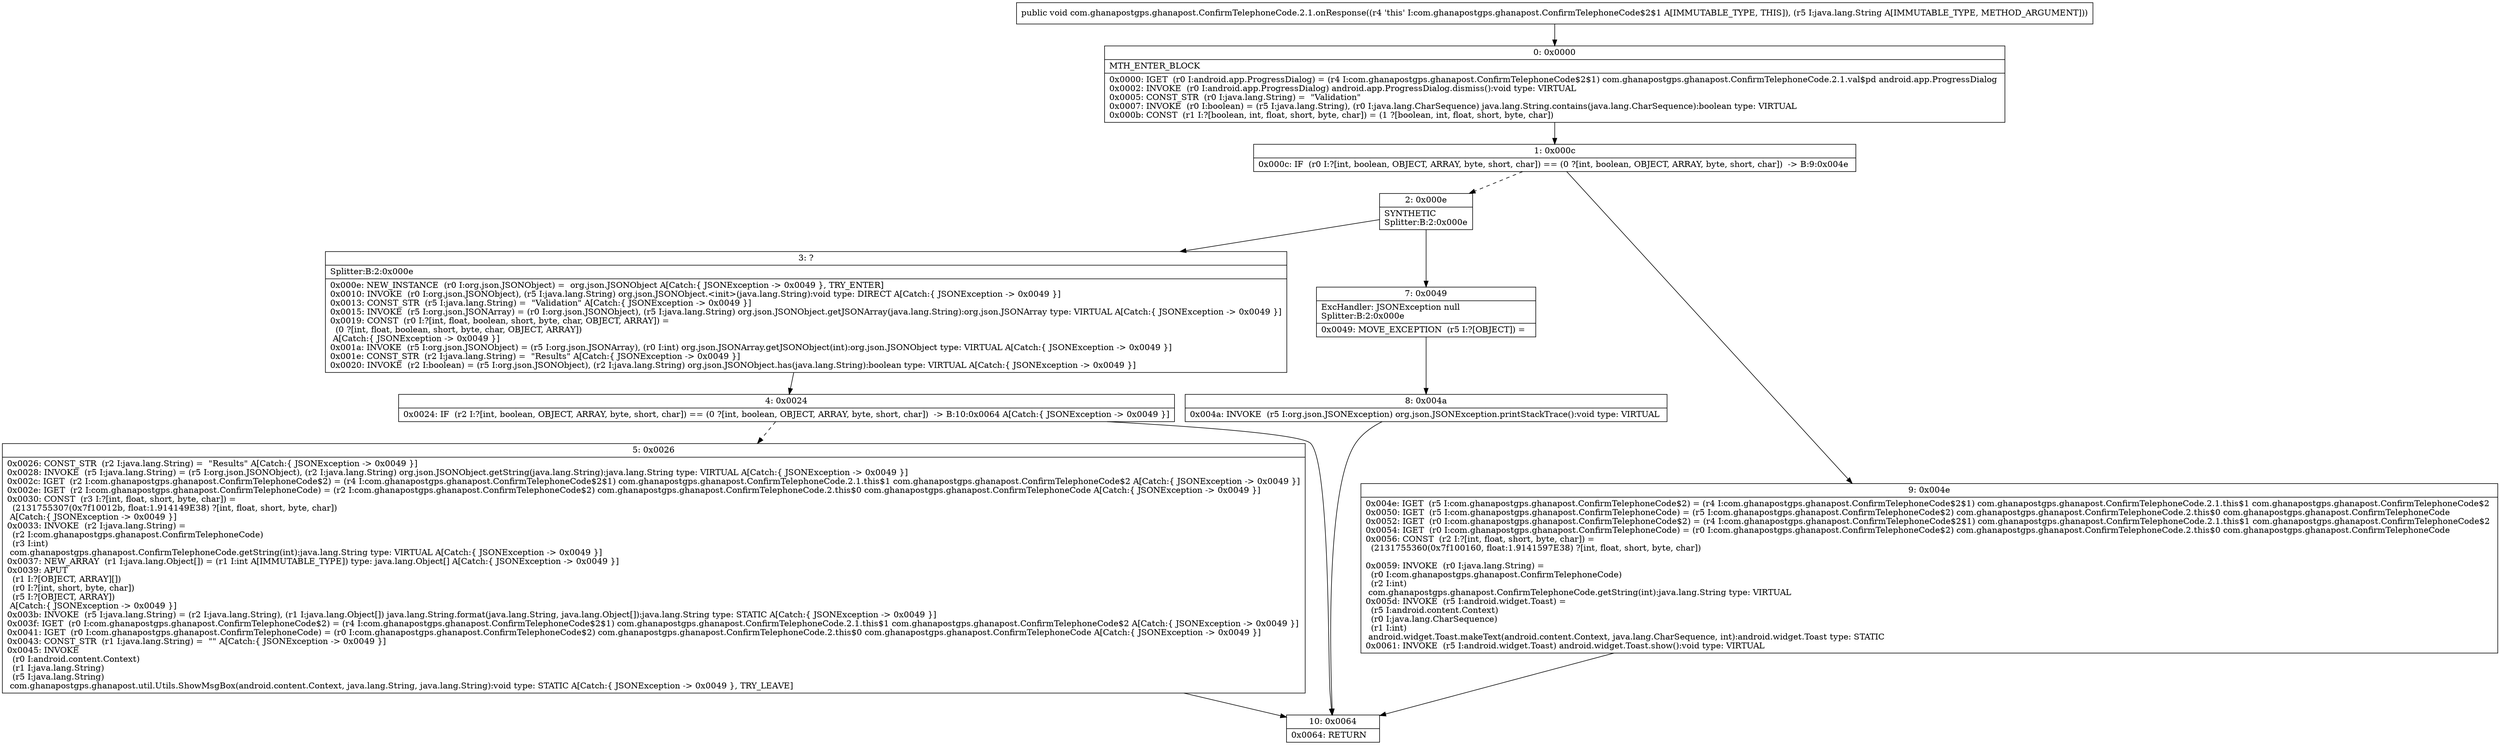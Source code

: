 digraph "CFG forcom.ghanapostgps.ghanapost.ConfirmTelephoneCode.2.1.onResponse(Ljava\/lang\/String;)V" {
Node_0 [shape=record,label="{0\:\ 0x0000|MTH_ENTER_BLOCK\l|0x0000: IGET  (r0 I:android.app.ProgressDialog) = (r4 I:com.ghanapostgps.ghanapost.ConfirmTelephoneCode$2$1) com.ghanapostgps.ghanapost.ConfirmTelephoneCode.2.1.val$pd android.app.ProgressDialog \l0x0002: INVOKE  (r0 I:android.app.ProgressDialog) android.app.ProgressDialog.dismiss():void type: VIRTUAL \l0x0005: CONST_STR  (r0 I:java.lang.String) =  \"Validation\" \l0x0007: INVOKE  (r0 I:boolean) = (r5 I:java.lang.String), (r0 I:java.lang.CharSequence) java.lang.String.contains(java.lang.CharSequence):boolean type: VIRTUAL \l0x000b: CONST  (r1 I:?[boolean, int, float, short, byte, char]) = (1 ?[boolean, int, float, short, byte, char]) \l}"];
Node_1 [shape=record,label="{1\:\ 0x000c|0x000c: IF  (r0 I:?[int, boolean, OBJECT, ARRAY, byte, short, char]) == (0 ?[int, boolean, OBJECT, ARRAY, byte, short, char])  \-\> B:9:0x004e \l}"];
Node_2 [shape=record,label="{2\:\ 0x000e|SYNTHETIC\lSplitter:B:2:0x000e\l}"];
Node_3 [shape=record,label="{3\:\ ?|Splitter:B:2:0x000e\l|0x000e: NEW_INSTANCE  (r0 I:org.json.JSONObject) =  org.json.JSONObject A[Catch:\{ JSONException \-\> 0x0049 \}, TRY_ENTER]\l0x0010: INVOKE  (r0 I:org.json.JSONObject), (r5 I:java.lang.String) org.json.JSONObject.\<init\>(java.lang.String):void type: DIRECT A[Catch:\{ JSONException \-\> 0x0049 \}]\l0x0013: CONST_STR  (r5 I:java.lang.String) =  \"Validation\" A[Catch:\{ JSONException \-\> 0x0049 \}]\l0x0015: INVOKE  (r5 I:org.json.JSONArray) = (r0 I:org.json.JSONObject), (r5 I:java.lang.String) org.json.JSONObject.getJSONArray(java.lang.String):org.json.JSONArray type: VIRTUAL A[Catch:\{ JSONException \-\> 0x0049 \}]\l0x0019: CONST  (r0 I:?[int, float, boolean, short, byte, char, OBJECT, ARRAY]) = \l  (0 ?[int, float, boolean, short, byte, char, OBJECT, ARRAY])\l A[Catch:\{ JSONException \-\> 0x0049 \}]\l0x001a: INVOKE  (r5 I:org.json.JSONObject) = (r5 I:org.json.JSONArray), (r0 I:int) org.json.JSONArray.getJSONObject(int):org.json.JSONObject type: VIRTUAL A[Catch:\{ JSONException \-\> 0x0049 \}]\l0x001e: CONST_STR  (r2 I:java.lang.String) =  \"Results\" A[Catch:\{ JSONException \-\> 0x0049 \}]\l0x0020: INVOKE  (r2 I:boolean) = (r5 I:org.json.JSONObject), (r2 I:java.lang.String) org.json.JSONObject.has(java.lang.String):boolean type: VIRTUAL A[Catch:\{ JSONException \-\> 0x0049 \}]\l}"];
Node_4 [shape=record,label="{4\:\ 0x0024|0x0024: IF  (r2 I:?[int, boolean, OBJECT, ARRAY, byte, short, char]) == (0 ?[int, boolean, OBJECT, ARRAY, byte, short, char])  \-\> B:10:0x0064 A[Catch:\{ JSONException \-\> 0x0049 \}]\l}"];
Node_5 [shape=record,label="{5\:\ 0x0026|0x0026: CONST_STR  (r2 I:java.lang.String) =  \"Results\" A[Catch:\{ JSONException \-\> 0x0049 \}]\l0x0028: INVOKE  (r5 I:java.lang.String) = (r5 I:org.json.JSONObject), (r2 I:java.lang.String) org.json.JSONObject.getString(java.lang.String):java.lang.String type: VIRTUAL A[Catch:\{ JSONException \-\> 0x0049 \}]\l0x002c: IGET  (r2 I:com.ghanapostgps.ghanapost.ConfirmTelephoneCode$2) = (r4 I:com.ghanapostgps.ghanapost.ConfirmTelephoneCode$2$1) com.ghanapostgps.ghanapost.ConfirmTelephoneCode.2.1.this$1 com.ghanapostgps.ghanapost.ConfirmTelephoneCode$2 A[Catch:\{ JSONException \-\> 0x0049 \}]\l0x002e: IGET  (r2 I:com.ghanapostgps.ghanapost.ConfirmTelephoneCode) = (r2 I:com.ghanapostgps.ghanapost.ConfirmTelephoneCode$2) com.ghanapostgps.ghanapost.ConfirmTelephoneCode.2.this$0 com.ghanapostgps.ghanapost.ConfirmTelephoneCode A[Catch:\{ JSONException \-\> 0x0049 \}]\l0x0030: CONST  (r3 I:?[int, float, short, byte, char]) = \l  (2131755307(0x7f10012b, float:1.914149E38) ?[int, float, short, byte, char])\l A[Catch:\{ JSONException \-\> 0x0049 \}]\l0x0033: INVOKE  (r2 I:java.lang.String) = \l  (r2 I:com.ghanapostgps.ghanapost.ConfirmTelephoneCode)\l  (r3 I:int)\l com.ghanapostgps.ghanapost.ConfirmTelephoneCode.getString(int):java.lang.String type: VIRTUAL A[Catch:\{ JSONException \-\> 0x0049 \}]\l0x0037: NEW_ARRAY  (r1 I:java.lang.Object[]) = (r1 I:int A[IMMUTABLE_TYPE]) type: java.lang.Object[] A[Catch:\{ JSONException \-\> 0x0049 \}]\l0x0039: APUT  \l  (r1 I:?[OBJECT, ARRAY][])\l  (r0 I:?[int, short, byte, char])\l  (r5 I:?[OBJECT, ARRAY])\l A[Catch:\{ JSONException \-\> 0x0049 \}]\l0x003b: INVOKE  (r5 I:java.lang.String) = (r2 I:java.lang.String), (r1 I:java.lang.Object[]) java.lang.String.format(java.lang.String, java.lang.Object[]):java.lang.String type: STATIC A[Catch:\{ JSONException \-\> 0x0049 \}]\l0x003f: IGET  (r0 I:com.ghanapostgps.ghanapost.ConfirmTelephoneCode$2) = (r4 I:com.ghanapostgps.ghanapost.ConfirmTelephoneCode$2$1) com.ghanapostgps.ghanapost.ConfirmTelephoneCode.2.1.this$1 com.ghanapostgps.ghanapost.ConfirmTelephoneCode$2 A[Catch:\{ JSONException \-\> 0x0049 \}]\l0x0041: IGET  (r0 I:com.ghanapostgps.ghanapost.ConfirmTelephoneCode) = (r0 I:com.ghanapostgps.ghanapost.ConfirmTelephoneCode$2) com.ghanapostgps.ghanapost.ConfirmTelephoneCode.2.this$0 com.ghanapostgps.ghanapost.ConfirmTelephoneCode A[Catch:\{ JSONException \-\> 0x0049 \}]\l0x0043: CONST_STR  (r1 I:java.lang.String) =  \"\" A[Catch:\{ JSONException \-\> 0x0049 \}]\l0x0045: INVOKE  \l  (r0 I:android.content.Context)\l  (r1 I:java.lang.String)\l  (r5 I:java.lang.String)\l com.ghanapostgps.ghanapost.util.Utils.ShowMsgBox(android.content.Context, java.lang.String, java.lang.String):void type: STATIC A[Catch:\{ JSONException \-\> 0x0049 \}, TRY_LEAVE]\l}"];
Node_7 [shape=record,label="{7\:\ 0x0049|ExcHandler: JSONException null\lSplitter:B:2:0x000e\l|0x0049: MOVE_EXCEPTION  (r5 I:?[OBJECT]) =  \l}"];
Node_8 [shape=record,label="{8\:\ 0x004a|0x004a: INVOKE  (r5 I:org.json.JSONException) org.json.JSONException.printStackTrace():void type: VIRTUAL \l}"];
Node_9 [shape=record,label="{9\:\ 0x004e|0x004e: IGET  (r5 I:com.ghanapostgps.ghanapost.ConfirmTelephoneCode$2) = (r4 I:com.ghanapostgps.ghanapost.ConfirmTelephoneCode$2$1) com.ghanapostgps.ghanapost.ConfirmTelephoneCode.2.1.this$1 com.ghanapostgps.ghanapost.ConfirmTelephoneCode$2 \l0x0050: IGET  (r5 I:com.ghanapostgps.ghanapost.ConfirmTelephoneCode) = (r5 I:com.ghanapostgps.ghanapost.ConfirmTelephoneCode$2) com.ghanapostgps.ghanapost.ConfirmTelephoneCode.2.this$0 com.ghanapostgps.ghanapost.ConfirmTelephoneCode \l0x0052: IGET  (r0 I:com.ghanapostgps.ghanapost.ConfirmTelephoneCode$2) = (r4 I:com.ghanapostgps.ghanapost.ConfirmTelephoneCode$2$1) com.ghanapostgps.ghanapost.ConfirmTelephoneCode.2.1.this$1 com.ghanapostgps.ghanapost.ConfirmTelephoneCode$2 \l0x0054: IGET  (r0 I:com.ghanapostgps.ghanapost.ConfirmTelephoneCode) = (r0 I:com.ghanapostgps.ghanapost.ConfirmTelephoneCode$2) com.ghanapostgps.ghanapost.ConfirmTelephoneCode.2.this$0 com.ghanapostgps.ghanapost.ConfirmTelephoneCode \l0x0056: CONST  (r2 I:?[int, float, short, byte, char]) = \l  (2131755360(0x7f100160, float:1.9141597E38) ?[int, float, short, byte, char])\l \l0x0059: INVOKE  (r0 I:java.lang.String) = \l  (r0 I:com.ghanapostgps.ghanapost.ConfirmTelephoneCode)\l  (r2 I:int)\l com.ghanapostgps.ghanapost.ConfirmTelephoneCode.getString(int):java.lang.String type: VIRTUAL \l0x005d: INVOKE  (r5 I:android.widget.Toast) = \l  (r5 I:android.content.Context)\l  (r0 I:java.lang.CharSequence)\l  (r1 I:int)\l android.widget.Toast.makeText(android.content.Context, java.lang.CharSequence, int):android.widget.Toast type: STATIC \l0x0061: INVOKE  (r5 I:android.widget.Toast) android.widget.Toast.show():void type: VIRTUAL \l}"];
Node_10 [shape=record,label="{10\:\ 0x0064|0x0064: RETURN   \l}"];
MethodNode[shape=record,label="{public void com.ghanapostgps.ghanapost.ConfirmTelephoneCode.2.1.onResponse((r4 'this' I:com.ghanapostgps.ghanapost.ConfirmTelephoneCode$2$1 A[IMMUTABLE_TYPE, THIS]), (r5 I:java.lang.String A[IMMUTABLE_TYPE, METHOD_ARGUMENT])) }"];
MethodNode -> Node_0;
Node_0 -> Node_1;
Node_1 -> Node_2[style=dashed];
Node_1 -> Node_9;
Node_2 -> Node_3;
Node_2 -> Node_7;
Node_3 -> Node_4;
Node_4 -> Node_5[style=dashed];
Node_4 -> Node_10;
Node_5 -> Node_10;
Node_7 -> Node_8;
Node_8 -> Node_10;
Node_9 -> Node_10;
}

